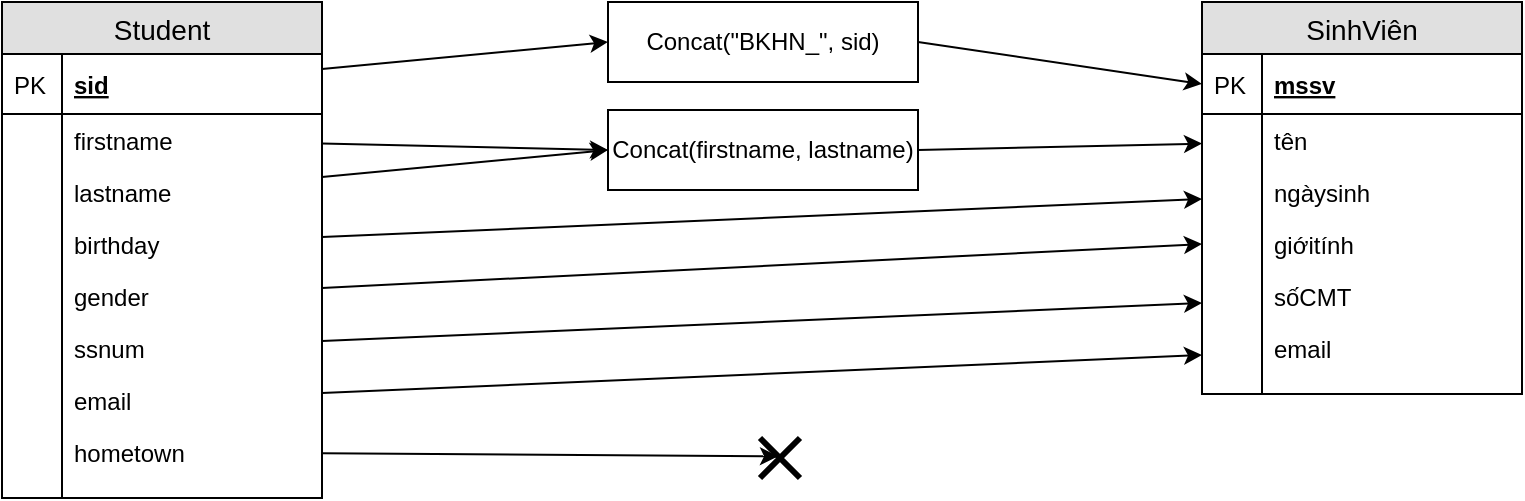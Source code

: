 <mxfile version="12.5.3" type="device"><diagram id="zb-rxIydSoX7sxLCfYW1" name="Page-1"><mxGraphModel dx="1221" dy="692" grid="1" gridSize="10" guides="1" tooltips="1" connect="1" arrows="1" fold="1" page="1" pageScale="1" pageWidth="1100" pageHeight="850" math="0" shadow="0"><root><mxCell id="0"/><mxCell id="1" parent="0"/><mxCell id="5PJP7r2yDSrhaEzRktoS-1" value="Student" style="swimlane;fontStyle=0;childLayout=stackLayout;horizontal=1;startSize=26;fillColor=#e0e0e0;horizontalStack=0;resizeParent=1;resizeParentMax=0;resizeLast=0;collapsible=1;marginBottom=0;swimlaneFillColor=#ffffff;align=center;fontSize=14;" vertex="1" parent="1"><mxGeometry x="160" y="80" width="160" height="248" as="geometry"/></mxCell><mxCell id="5PJP7r2yDSrhaEzRktoS-2" value="sid" style="shape=partialRectangle;top=0;left=0;right=0;bottom=1;align=left;verticalAlign=middle;fillColor=none;spacingLeft=34;spacingRight=4;overflow=hidden;rotatable=0;points=[[0,0.5],[1,0.5]];portConstraint=eastwest;dropTarget=0;fontStyle=5;fontSize=12;" vertex="1" parent="5PJP7r2yDSrhaEzRktoS-1"><mxGeometry y="26" width="160" height="30" as="geometry"/></mxCell><mxCell id="5PJP7r2yDSrhaEzRktoS-3" value="PK" style="shape=partialRectangle;top=0;left=0;bottom=0;fillColor=none;align=left;verticalAlign=middle;spacingLeft=4;spacingRight=4;overflow=hidden;rotatable=0;points=[];portConstraint=eastwest;part=1;fontSize=12;" vertex="1" connectable="0" parent="5PJP7r2yDSrhaEzRktoS-2"><mxGeometry width="30" height="30" as="geometry"/></mxCell><mxCell id="5PJP7r2yDSrhaEzRktoS-4" value="firstname" style="shape=partialRectangle;top=0;left=0;right=0;bottom=0;align=left;verticalAlign=top;fillColor=none;spacingLeft=34;spacingRight=4;overflow=hidden;rotatable=0;points=[[0,0.5],[1,0.5]];portConstraint=eastwest;dropTarget=0;fontSize=12;" vertex="1" parent="5PJP7r2yDSrhaEzRktoS-1"><mxGeometry y="56" width="160" height="26" as="geometry"/></mxCell><mxCell id="5PJP7r2yDSrhaEzRktoS-5" value="" style="shape=partialRectangle;top=0;left=0;bottom=0;fillColor=none;align=left;verticalAlign=top;spacingLeft=4;spacingRight=4;overflow=hidden;rotatable=0;points=[];portConstraint=eastwest;part=1;fontSize=12;" vertex="1" connectable="0" parent="5PJP7r2yDSrhaEzRktoS-4"><mxGeometry width="30" height="26" as="geometry"/></mxCell><mxCell id="5PJP7r2yDSrhaEzRktoS-6" value="lastname" style="shape=partialRectangle;top=0;left=0;right=0;bottom=0;align=left;verticalAlign=top;fillColor=none;spacingLeft=34;spacingRight=4;overflow=hidden;rotatable=0;points=[[0,0.5],[1,0.5]];portConstraint=eastwest;dropTarget=0;fontSize=12;" vertex="1" parent="5PJP7r2yDSrhaEzRktoS-1"><mxGeometry y="82" width="160" height="26" as="geometry"/></mxCell><mxCell id="5PJP7r2yDSrhaEzRktoS-7" value="" style="shape=partialRectangle;top=0;left=0;bottom=0;fillColor=none;align=left;verticalAlign=top;spacingLeft=4;spacingRight=4;overflow=hidden;rotatable=0;points=[];portConstraint=eastwest;part=1;fontSize=12;" vertex="1" connectable="0" parent="5PJP7r2yDSrhaEzRktoS-6"><mxGeometry width="30" height="26" as="geometry"/></mxCell><mxCell id="5PJP7r2yDSrhaEzRktoS-8" value="birthday" style="shape=partialRectangle;top=0;left=0;right=0;bottom=0;align=left;verticalAlign=top;fillColor=none;spacingLeft=34;spacingRight=4;overflow=hidden;rotatable=0;points=[[0,0.5],[1,0.5]];portConstraint=eastwest;dropTarget=0;fontSize=12;" vertex="1" parent="5PJP7r2yDSrhaEzRktoS-1"><mxGeometry y="108" width="160" height="26" as="geometry"/></mxCell><mxCell id="5PJP7r2yDSrhaEzRktoS-9" value="" style="shape=partialRectangle;top=0;left=0;bottom=0;fillColor=none;align=left;verticalAlign=top;spacingLeft=4;spacingRight=4;overflow=hidden;rotatable=0;points=[];portConstraint=eastwest;part=1;fontSize=12;" vertex="1" connectable="0" parent="5PJP7r2yDSrhaEzRktoS-8"><mxGeometry width="30" height="26" as="geometry"/></mxCell><mxCell id="5PJP7r2yDSrhaEzRktoS-28" value="gender" style="shape=partialRectangle;top=0;left=0;right=0;bottom=0;align=left;verticalAlign=top;fillColor=none;spacingLeft=34;spacingRight=4;overflow=hidden;rotatable=0;points=[[0,0.5],[1,0.5]];portConstraint=eastwest;dropTarget=0;fontSize=12;" vertex="1" parent="5PJP7r2yDSrhaEzRktoS-1"><mxGeometry y="134" width="160" height="26" as="geometry"/></mxCell><mxCell id="5PJP7r2yDSrhaEzRktoS-29" value="" style="shape=partialRectangle;top=0;left=0;bottom=0;fillColor=none;align=left;verticalAlign=top;spacingLeft=4;spacingRight=4;overflow=hidden;rotatable=0;points=[];portConstraint=eastwest;part=1;fontSize=12;" vertex="1" connectable="0" parent="5PJP7r2yDSrhaEzRktoS-28"><mxGeometry width="30" height="26" as="geometry"/></mxCell><mxCell id="5PJP7r2yDSrhaEzRktoS-36" value="ssnum" style="shape=partialRectangle;top=0;left=0;right=0;bottom=0;align=left;verticalAlign=top;fillColor=none;spacingLeft=34;spacingRight=4;overflow=hidden;rotatable=0;points=[[0,0.5],[1,0.5]];portConstraint=eastwest;dropTarget=0;fontSize=12;" vertex="1" parent="5PJP7r2yDSrhaEzRktoS-1"><mxGeometry y="160" width="160" height="26" as="geometry"/></mxCell><mxCell id="5PJP7r2yDSrhaEzRktoS-37" value="" style="shape=partialRectangle;top=0;left=0;bottom=0;fillColor=none;align=left;verticalAlign=top;spacingLeft=4;spacingRight=4;overflow=hidden;rotatable=0;points=[];portConstraint=eastwest;part=1;fontSize=12;" vertex="1" connectable="0" parent="5PJP7r2yDSrhaEzRktoS-36"><mxGeometry width="30" height="26" as="geometry"/></mxCell><mxCell id="5PJP7r2yDSrhaEzRktoS-38" value="email" style="shape=partialRectangle;top=0;left=0;right=0;bottom=0;align=left;verticalAlign=top;fillColor=none;spacingLeft=34;spacingRight=4;overflow=hidden;rotatable=0;points=[[0,0.5],[1,0.5]];portConstraint=eastwest;dropTarget=0;fontSize=12;" vertex="1" parent="5PJP7r2yDSrhaEzRktoS-1"><mxGeometry y="186" width="160" height="26" as="geometry"/></mxCell><mxCell id="5PJP7r2yDSrhaEzRktoS-39" value="" style="shape=partialRectangle;top=0;left=0;bottom=0;fillColor=none;align=left;verticalAlign=top;spacingLeft=4;spacingRight=4;overflow=hidden;rotatable=0;points=[];portConstraint=eastwest;part=1;fontSize=12;" vertex="1" connectable="0" parent="5PJP7r2yDSrhaEzRktoS-38"><mxGeometry width="30" height="26" as="geometry"/></mxCell><mxCell id="5PJP7r2yDSrhaEzRktoS-40" value="hometown" style="shape=partialRectangle;top=0;left=0;right=0;bottom=0;align=left;verticalAlign=top;fillColor=none;spacingLeft=34;spacingRight=4;overflow=hidden;rotatable=0;points=[[0,0.5],[1,0.5]];portConstraint=eastwest;dropTarget=0;fontSize=12;" vertex="1" parent="5PJP7r2yDSrhaEzRktoS-1"><mxGeometry y="212" width="160" height="26" as="geometry"/></mxCell><mxCell id="5PJP7r2yDSrhaEzRktoS-41" value="" style="shape=partialRectangle;top=0;left=0;bottom=0;fillColor=none;align=left;verticalAlign=top;spacingLeft=4;spacingRight=4;overflow=hidden;rotatable=0;points=[];portConstraint=eastwest;part=1;fontSize=12;" vertex="1" connectable="0" parent="5PJP7r2yDSrhaEzRktoS-40"><mxGeometry width="30" height="26" as="geometry"/></mxCell><mxCell id="5PJP7r2yDSrhaEzRktoS-10" value="" style="shape=partialRectangle;top=0;left=0;right=0;bottom=0;align=left;verticalAlign=top;fillColor=none;spacingLeft=34;spacingRight=4;overflow=hidden;rotatable=0;points=[[0,0.5],[1,0.5]];portConstraint=eastwest;dropTarget=0;fontSize=12;" vertex="1" parent="5PJP7r2yDSrhaEzRktoS-1"><mxGeometry y="238" width="160" height="10" as="geometry"/></mxCell><mxCell id="5PJP7r2yDSrhaEzRktoS-11" value="" style="shape=partialRectangle;top=0;left=0;bottom=0;fillColor=none;align=left;verticalAlign=top;spacingLeft=4;spacingRight=4;overflow=hidden;rotatable=0;points=[];portConstraint=eastwest;part=1;fontSize=12;" vertex="1" connectable="0" parent="5PJP7r2yDSrhaEzRktoS-10"><mxGeometry width="30" height="10" as="geometry"/></mxCell><mxCell id="5PJP7r2yDSrhaEzRktoS-12" value="SinhViên" style="swimlane;fontStyle=0;childLayout=stackLayout;horizontal=1;startSize=26;fillColor=#e0e0e0;horizontalStack=0;resizeParent=1;resizeParentMax=0;resizeLast=0;collapsible=1;marginBottom=0;swimlaneFillColor=#ffffff;align=center;fontSize=14;" vertex="1" parent="1"><mxGeometry x="760" y="80" width="160" height="196" as="geometry"/></mxCell><mxCell id="5PJP7r2yDSrhaEzRktoS-13" value="mssv" style="shape=partialRectangle;top=0;left=0;right=0;bottom=1;align=left;verticalAlign=middle;fillColor=none;spacingLeft=34;spacingRight=4;overflow=hidden;rotatable=0;points=[[0,0.5],[1,0.5]];portConstraint=eastwest;dropTarget=0;fontStyle=5;fontSize=12;" vertex="1" parent="5PJP7r2yDSrhaEzRktoS-12"><mxGeometry y="26" width="160" height="30" as="geometry"/></mxCell><mxCell id="5PJP7r2yDSrhaEzRktoS-14" value="PK" style="shape=partialRectangle;top=0;left=0;bottom=0;fillColor=none;align=left;verticalAlign=middle;spacingLeft=4;spacingRight=4;overflow=hidden;rotatable=0;points=[];portConstraint=eastwest;part=1;fontSize=12;" vertex="1" connectable="0" parent="5PJP7r2yDSrhaEzRktoS-13"><mxGeometry width="30" height="30" as="geometry"/></mxCell><mxCell id="5PJP7r2yDSrhaEzRktoS-15" value="tên" style="shape=partialRectangle;top=0;left=0;right=0;bottom=0;align=left;verticalAlign=top;fillColor=none;spacingLeft=34;spacingRight=4;overflow=hidden;rotatable=0;points=[[0,0.5],[1,0.5]];portConstraint=eastwest;dropTarget=0;fontSize=12;" vertex="1" parent="5PJP7r2yDSrhaEzRktoS-12"><mxGeometry y="56" width="160" height="26" as="geometry"/></mxCell><mxCell id="5PJP7r2yDSrhaEzRktoS-16" value="" style="shape=partialRectangle;top=0;left=0;bottom=0;fillColor=none;align=left;verticalAlign=top;spacingLeft=4;spacingRight=4;overflow=hidden;rotatable=0;points=[];portConstraint=eastwest;part=1;fontSize=12;" vertex="1" connectable="0" parent="5PJP7r2yDSrhaEzRktoS-15"><mxGeometry width="30" height="26" as="geometry"/></mxCell><mxCell id="5PJP7r2yDSrhaEzRktoS-17" value="ngàysinh" style="shape=partialRectangle;top=0;left=0;right=0;bottom=0;align=left;verticalAlign=top;fillColor=none;spacingLeft=34;spacingRight=4;overflow=hidden;rotatable=0;points=[[0,0.5],[1,0.5]];portConstraint=eastwest;dropTarget=0;fontSize=12;" vertex="1" parent="5PJP7r2yDSrhaEzRktoS-12"><mxGeometry y="82" width="160" height="26" as="geometry"/></mxCell><mxCell id="5PJP7r2yDSrhaEzRktoS-18" value="" style="shape=partialRectangle;top=0;left=0;bottom=0;fillColor=none;align=left;verticalAlign=top;spacingLeft=4;spacingRight=4;overflow=hidden;rotatable=0;points=[];portConstraint=eastwest;part=1;fontSize=12;" vertex="1" connectable="0" parent="5PJP7r2yDSrhaEzRktoS-17"><mxGeometry width="30" height="26" as="geometry"/></mxCell><mxCell id="5PJP7r2yDSrhaEzRktoS-19" value="giớitính" style="shape=partialRectangle;top=0;left=0;right=0;bottom=0;align=left;verticalAlign=top;fillColor=none;spacingLeft=34;spacingRight=4;overflow=hidden;rotatable=0;points=[[0,0.5],[1,0.5]];portConstraint=eastwest;dropTarget=0;fontSize=12;" vertex="1" parent="5PJP7r2yDSrhaEzRktoS-12"><mxGeometry y="108" width="160" height="26" as="geometry"/></mxCell><mxCell id="5PJP7r2yDSrhaEzRktoS-20" value="" style="shape=partialRectangle;top=0;left=0;bottom=0;fillColor=none;align=left;verticalAlign=top;spacingLeft=4;spacingRight=4;overflow=hidden;rotatable=0;points=[];portConstraint=eastwest;part=1;fontSize=12;" vertex="1" connectable="0" parent="5PJP7r2yDSrhaEzRktoS-19"><mxGeometry width="30" height="26" as="geometry"/></mxCell><mxCell id="5PJP7r2yDSrhaEzRktoS-30" value="sốCMT" style="shape=partialRectangle;top=0;left=0;right=0;bottom=0;align=left;verticalAlign=top;fillColor=none;spacingLeft=34;spacingRight=4;overflow=hidden;rotatable=0;points=[[0,0.5],[1,0.5]];portConstraint=eastwest;dropTarget=0;fontSize=12;" vertex="1" parent="5PJP7r2yDSrhaEzRktoS-12"><mxGeometry y="134" width="160" height="26" as="geometry"/></mxCell><mxCell id="5PJP7r2yDSrhaEzRktoS-31" value="" style="shape=partialRectangle;top=0;left=0;bottom=0;fillColor=none;align=left;verticalAlign=top;spacingLeft=4;spacingRight=4;overflow=hidden;rotatable=0;points=[];portConstraint=eastwest;part=1;fontSize=12;" vertex="1" connectable="0" parent="5PJP7r2yDSrhaEzRktoS-30"><mxGeometry width="30" height="26" as="geometry"/></mxCell><mxCell id="5PJP7r2yDSrhaEzRktoS-32" value="email" style="shape=partialRectangle;top=0;left=0;right=0;bottom=0;align=left;verticalAlign=top;fillColor=none;spacingLeft=34;spacingRight=4;overflow=hidden;rotatable=0;points=[[0,0.5],[1,0.5]];portConstraint=eastwest;dropTarget=0;fontSize=12;" vertex="1" parent="5PJP7r2yDSrhaEzRktoS-12"><mxGeometry y="160" width="160" height="26" as="geometry"/></mxCell><mxCell id="5PJP7r2yDSrhaEzRktoS-33" value="" style="shape=partialRectangle;top=0;left=0;bottom=0;fillColor=none;align=left;verticalAlign=top;spacingLeft=4;spacingRight=4;overflow=hidden;rotatable=0;points=[];portConstraint=eastwest;part=1;fontSize=12;" vertex="1" connectable="0" parent="5PJP7r2yDSrhaEzRktoS-32"><mxGeometry width="30" height="26" as="geometry"/></mxCell><mxCell id="5PJP7r2yDSrhaEzRktoS-21" value="" style="shape=partialRectangle;top=0;left=0;right=0;bottom=0;align=left;verticalAlign=top;fillColor=none;spacingLeft=34;spacingRight=4;overflow=hidden;rotatable=0;points=[[0,0.5],[1,0.5]];portConstraint=eastwest;dropTarget=0;fontSize=12;" vertex="1" parent="5PJP7r2yDSrhaEzRktoS-12"><mxGeometry y="186" width="160" height="10" as="geometry"/></mxCell><mxCell id="5PJP7r2yDSrhaEzRktoS-22" value="" style="shape=partialRectangle;top=0;left=0;bottom=0;fillColor=none;align=left;verticalAlign=top;spacingLeft=4;spacingRight=4;overflow=hidden;rotatable=0;points=[];portConstraint=eastwest;part=1;fontSize=12;" vertex="1" connectable="0" parent="5PJP7r2yDSrhaEzRktoS-21"><mxGeometry width="30" height="10" as="geometry"/></mxCell><mxCell id="5PJP7r2yDSrhaEzRktoS-42" value="" style="endArrow=classic;html=1;" edge="1" parent="1" source="5PJP7r2yDSrhaEzRktoS-38" target="5PJP7r2yDSrhaEzRktoS-32"><mxGeometry width="50" height="50" relative="1" as="geometry"><mxPoint x="160" y="400" as="sourcePoint"/><mxPoint x="210" y="350" as="targetPoint"/></mxGeometry></mxCell><mxCell id="5PJP7r2yDSrhaEzRktoS-43" value="" style="endArrow=classic;html=1;" edge="1" parent="1" source="5PJP7r2yDSrhaEzRktoS-36" target="5PJP7r2yDSrhaEzRktoS-30"><mxGeometry width="50" height="50" relative="1" as="geometry"><mxPoint x="160" y="400" as="sourcePoint"/><mxPoint x="210" y="350" as="targetPoint"/></mxGeometry></mxCell><mxCell id="5PJP7r2yDSrhaEzRktoS-44" value="" style="endArrow=classic;html=1;entryX=0;entryY=0.5;entryDx=0;entryDy=0;" edge="1" parent="1" source="5PJP7r2yDSrhaEzRktoS-28" target="5PJP7r2yDSrhaEzRktoS-19"><mxGeometry width="50" height="50" relative="1" as="geometry"><mxPoint x="150" y="480" as="sourcePoint"/><mxPoint x="200" y="430" as="targetPoint"/></mxGeometry></mxCell><mxCell id="5PJP7r2yDSrhaEzRktoS-45" value="" style="endArrow=classic;html=1;" edge="1" parent="1" source="5PJP7r2yDSrhaEzRktoS-8" target="5PJP7r2yDSrhaEzRktoS-17"><mxGeometry width="50" height="50" relative="1" as="geometry"><mxPoint x="140" y="560" as="sourcePoint"/><mxPoint x="190" y="510" as="targetPoint"/></mxGeometry></mxCell><mxCell id="5PJP7r2yDSrhaEzRktoS-46" value="Concat(firstname, lastname)" style="rounded=0;whiteSpace=wrap;html=1;" vertex="1" parent="1"><mxGeometry x="463" y="134" width="155" height="40" as="geometry"/></mxCell><mxCell id="5PJP7r2yDSrhaEzRktoS-47" value="" style="endArrow=classic;html=1;entryX=0;entryY=0.5;entryDx=0;entryDy=0;" edge="1" parent="1" source="5PJP7r2yDSrhaEzRktoS-4" target="5PJP7r2yDSrhaEzRktoS-46"><mxGeometry width="50" height="50" relative="1" as="geometry"><mxPoint x="160" y="400" as="sourcePoint"/><mxPoint x="210" y="350" as="targetPoint"/></mxGeometry></mxCell><mxCell id="5PJP7r2yDSrhaEzRktoS-48" value="" style="endArrow=classic;html=1;entryX=0;entryY=0.5;entryDx=0;entryDy=0;" edge="1" parent="1" source="5PJP7r2yDSrhaEzRktoS-6" target="5PJP7r2yDSrhaEzRktoS-46"><mxGeometry width="50" height="50" relative="1" as="geometry"><mxPoint x="150" y="480" as="sourcePoint"/><mxPoint x="200" y="430" as="targetPoint"/></mxGeometry></mxCell><mxCell id="5PJP7r2yDSrhaEzRktoS-49" value="" style="endArrow=classic;html=1;exitX=1;exitY=0.5;exitDx=0;exitDy=0;" edge="1" parent="1" source="5PJP7r2yDSrhaEzRktoS-46" target="5PJP7r2yDSrhaEzRktoS-15"><mxGeometry width="50" height="50" relative="1" as="geometry"><mxPoint x="160" y="400" as="sourcePoint"/><mxPoint x="210" y="350" as="targetPoint"/></mxGeometry></mxCell><mxCell id="5PJP7r2yDSrhaEzRktoS-51" value="Concat(&quot;BKHN_&quot;, sid)" style="rounded=0;whiteSpace=wrap;html=1;" vertex="1" parent="1"><mxGeometry x="463" y="80" width="155" height="40" as="geometry"/></mxCell><mxCell id="5PJP7r2yDSrhaEzRktoS-52" value="" style="endArrow=classic;html=1;entryX=0;entryY=0.5;entryDx=0;entryDy=0;" edge="1" parent="1" source="5PJP7r2yDSrhaEzRktoS-2" target="5PJP7r2yDSrhaEzRktoS-51"><mxGeometry width="50" height="50" relative="1" as="geometry"><mxPoint x="160" y="400" as="sourcePoint"/><mxPoint x="210" y="350" as="targetPoint"/></mxGeometry></mxCell><mxCell id="5PJP7r2yDSrhaEzRktoS-53" value="" style="endArrow=classic;html=1;entryX=0;entryY=0.5;entryDx=0;entryDy=0;exitX=1;exitY=0.5;exitDx=0;exitDy=0;" edge="1" parent="1" source="5PJP7r2yDSrhaEzRktoS-51" target="5PJP7r2yDSrhaEzRktoS-13"><mxGeometry width="50" height="50" relative="1" as="geometry"><mxPoint x="160" y="400" as="sourcePoint"/><mxPoint x="210" y="350" as="targetPoint"/></mxGeometry></mxCell><mxCell id="5PJP7r2yDSrhaEzRktoS-54" value="" style="shape=umlDestroy;whiteSpace=wrap;html=1;strokeWidth=3;" vertex="1" parent="1"><mxGeometry x="539" y="298" width="20" height="20" as="geometry"/></mxCell><mxCell id="5PJP7r2yDSrhaEzRktoS-55" value="" style="endArrow=classic;html=1;entryX=0.45;entryY=0.459;entryDx=0;entryDy=0;entryPerimeter=0;" edge="1" parent="1" source="5PJP7r2yDSrhaEzRktoS-40" target="5PJP7r2yDSrhaEzRktoS-54"><mxGeometry width="50" height="50" relative="1" as="geometry"><mxPoint x="160" y="400" as="sourcePoint"/><mxPoint x="210" y="350" as="targetPoint"/></mxGeometry></mxCell></root></mxGraphModel></diagram></mxfile>